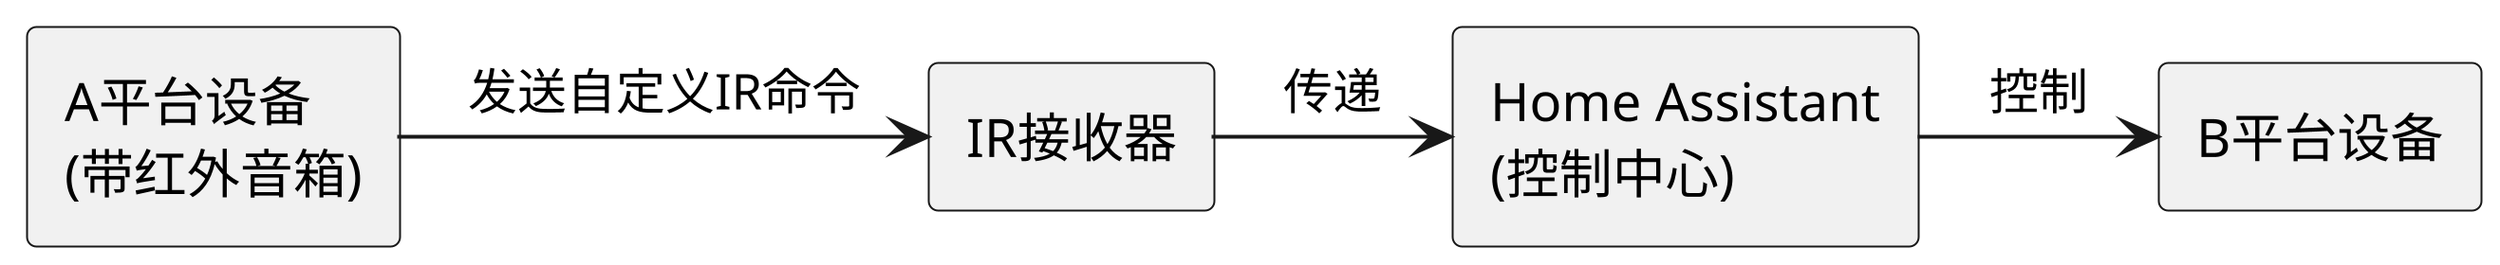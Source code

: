 @startuml
scale 4

'scale 1.5 | scale 200 width | scale 100 height | scale [max] 200x100
rectangle "A平台设备\n(带红外音箱)" as a
rectangle "IR接收器" as ir
rectangle "Home Assistant\n(控制中心)" as ha
rectangle "B平台设备" as b

a -> ir: "发送自定义IR命令"
ir -> ha: "传递"
ha -> b: "控制"
@enduml